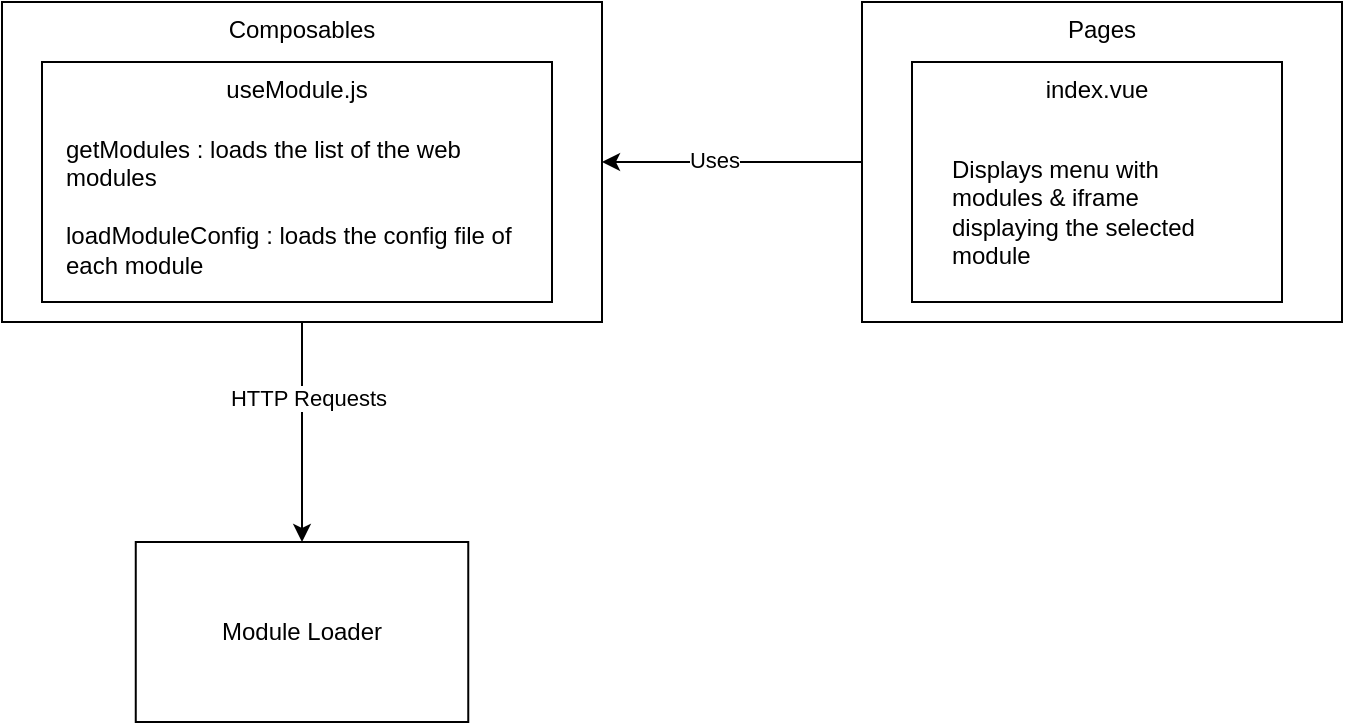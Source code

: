 <mxfile>
    <diagram id="Jx6ZANt-YJVvonkBHBtL" name="Page-1">
        <mxGraphModel dx="1206" dy="510" grid="1" gridSize="10" guides="1" tooltips="1" connect="1" arrows="1" fold="1" page="1" pageScale="1" pageWidth="850" pageHeight="1100" math="0" shadow="0">
            <root>
                <mxCell id="0"/>
                <mxCell id="1" parent="0"/>
                <mxCell id="12" style="edgeStyle=none;html=1;exitX=0.5;exitY=1;exitDx=0;exitDy=0;" edge="1" parent="1" source="2" target="9">
                    <mxGeometry relative="1" as="geometry"/>
                </mxCell>
                <mxCell id="13" value="HTTP Requests" style="edgeLabel;html=1;align=center;verticalAlign=middle;resizable=0;points=[];" vertex="1" connectable="0" parent="12">
                    <mxGeometry x="-0.309" y="3" relative="1" as="geometry">
                        <mxPoint as="offset"/>
                    </mxGeometry>
                </mxCell>
                <mxCell id="2" value="Composables&lt;br&gt;" style="whiteSpace=wrap;html=1;verticalAlign=top;" vertex="1" parent="1">
                    <mxGeometry x="30" y="50" width="300" height="160" as="geometry"/>
                </mxCell>
                <mxCell id="6" style="edgeStyle=none;html=1;exitX=0;exitY=0.5;exitDx=0;exitDy=0;" edge="1" parent="1" source="3" target="2">
                    <mxGeometry relative="1" as="geometry"/>
                </mxCell>
                <mxCell id="14" value="Uses" style="edgeLabel;html=1;align=center;verticalAlign=middle;resizable=0;points=[];" vertex="1" connectable="0" parent="6">
                    <mxGeometry x="0.146" y="-1" relative="1" as="geometry">
                        <mxPoint as="offset"/>
                    </mxGeometry>
                </mxCell>
                <mxCell id="3" value="Pages" style="whiteSpace=wrap;html=1;verticalAlign=top;" vertex="1" parent="1">
                    <mxGeometry x="460" y="50" width="240" height="160" as="geometry"/>
                </mxCell>
                <mxCell id="4" value="index.vue&lt;br&gt;" style="whiteSpace=wrap;html=1;verticalAlign=top;" vertex="1" parent="1">
                    <mxGeometry x="485" y="80" width="185" height="120" as="geometry"/>
                </mxCell>
                <mxCell id="5" value="Displays menu with modules &amp;amp; iframe displaying the selected module" style="text;strokeColor=none;align=left;fillColor=none;html=1;verticalAlign=top;whiteSpace=wrap;rounded=0;" vertex="1" parent="1">
                    <mxGeometry x="502.5" y="120" width="150" height="70" as="geometry"/>
                </mxCell>
                <mxCell id="7" value="useModule.js&lt;br&gt;" style="whiteSpace=wrap;html=1;verticalAlign=top;" vertex="1" parent="1">
                    <mxGeometry x="50" y="80" width="255" height="120" as="geometry"/>
                </mxCell>
                <mxCell id="8" value="getModules : loads the list of the web modules&lt;br&gt;&lt;br&gt;loadModuleConfig : loads the config file of each module" style="text;strokeColor=none;align=left;fillColor=none;html=1;verticalAlign=top;whiteSpace=wrap;rounded=0;" vertex="1" parent="1">
                    <mxGeometry x="60" y="110" width="227.5" height="80" as="geometry"/>
                </mxCell>
                <mxCell id="9" value="Module Loader" style="whiteSpace=wrap;html=1;verticalAlign=middle;" vertex="1" parent="1">
                    <mxGeometry x="96.88" y="320" width="166.25" height="90" as="geometry"/>
                </mxCell>
            </root>
        </mxGraphModel>
    </diagram>
</mxfile>